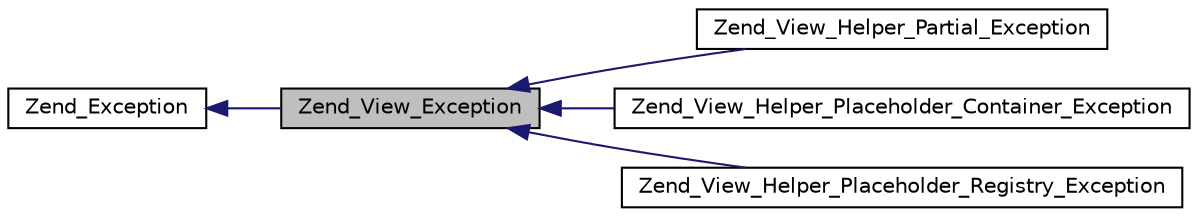 digraph G
{
  edge [fontname="Helvetica",fontsize="10",labelfontname="Helvetica",labelfontsize="10"];
  node [fontname="Helvetica",fontsize="10",shape=record];
  rankdir="LR";
  Node1 [label="Zend_View_Exception",height=0.2,width=0.4,color="black", fillcolor="grey75", style="filled" fontcolor="black"];
  Node2 -> Node1 [dir="back",color="midnightblue",fontsize="10",style="solid",fontname="Helvetica"];
  Node2 [label="Zend_Exception",height=0.2,width=0.4,color="black", fillcolor="white", style="filled",URL="$class_zend___exception.html"];
  Node1 -> Node3 [dir="back",color="midnightblue",fontsize="10",style="solid",fontname="Helvetica"];
  Node3 [label="Zend_View_Helper_Partial_Exception",height=0.2,width=0.4,color="black", fillcolor="white", style="filled",URL="$class_zend___view___helper___partial___exception.html"];
  Node1 -> Node4 [dir="back",color="midnightblue",fontsize="10",style="solid",fontname="Helvetica"];
  Node4 [label="Zend_View_Helper_Placeholder_Container_Exception",height=0.2,width=0.4,color="black", fillcolor="white", style="filled",URL="$class_zend___view___helper___placeholder___container___exception.html"];
  Node1 -> Node5 [dir="back",color="midnightblue",fontsize="10",style="solid",fontname="Helvetica"];
  Node5 [label="Zend_View_Helper_Placeholder_Registry_Exception",height=0.2,width=0.4,color="black", fillcolor="white", style="filled",URL="$class_zend___view___helper___placeholder___registry___exception.html"];
}

